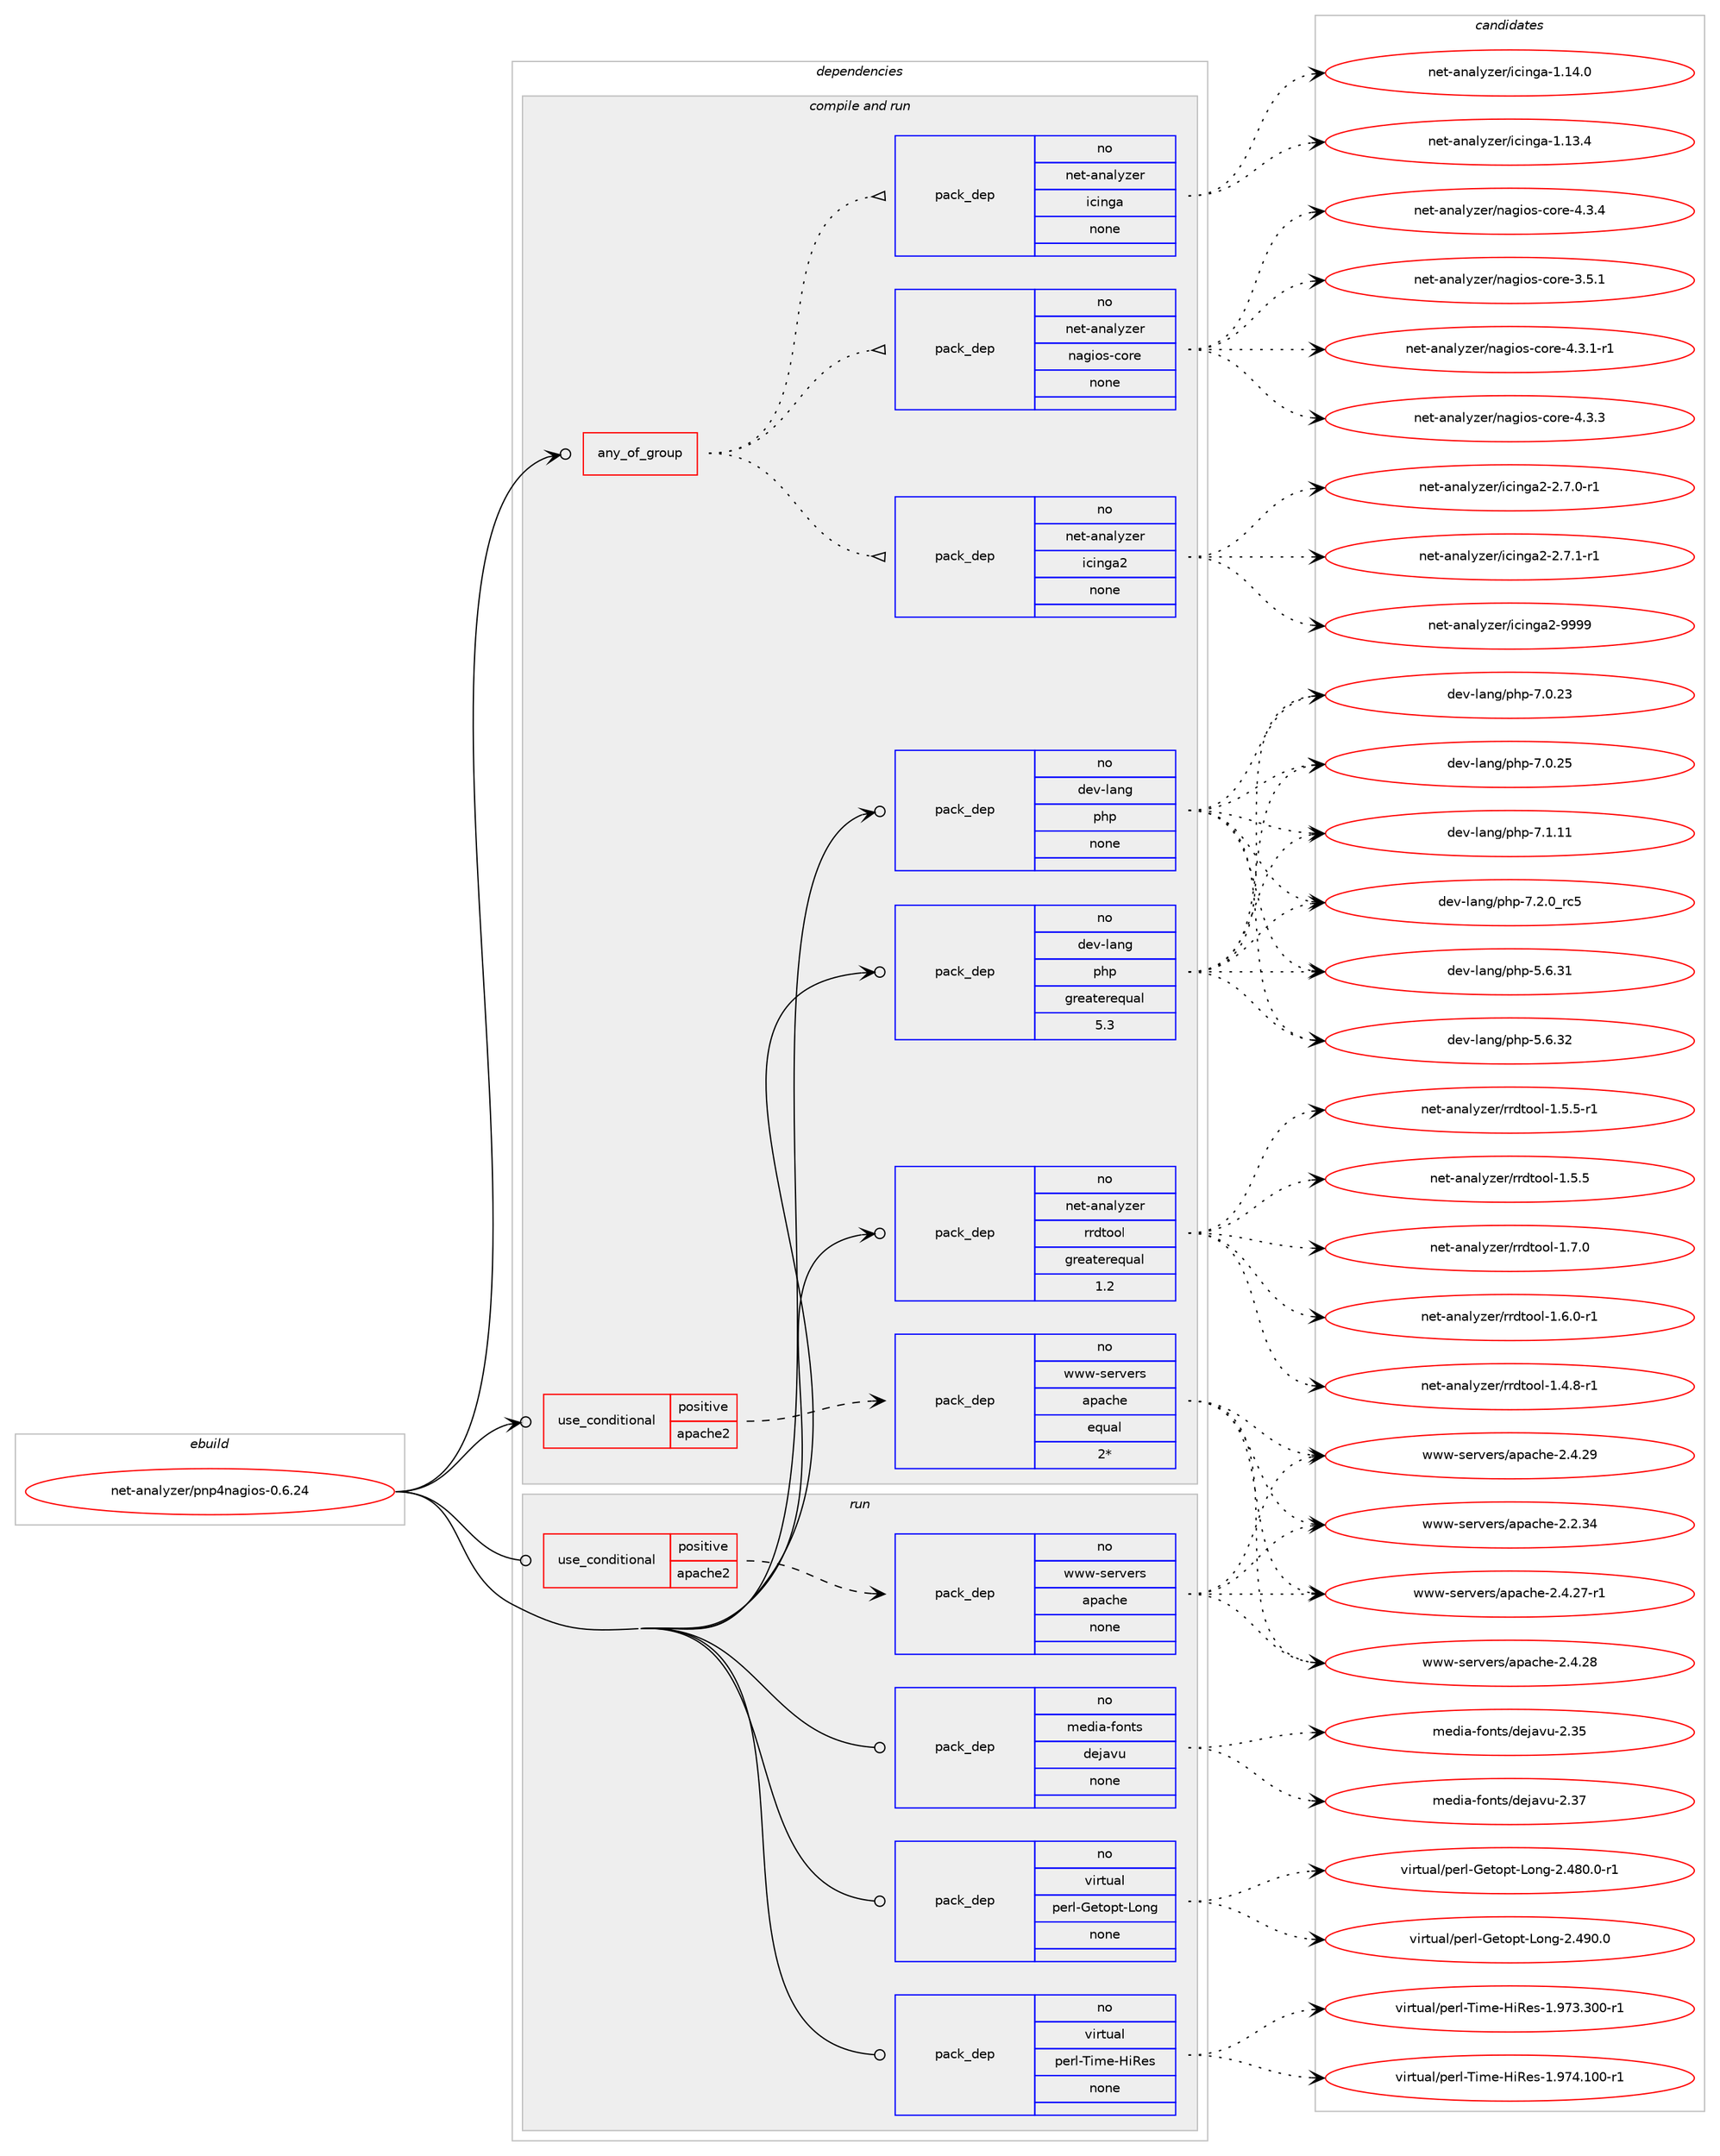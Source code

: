 digraph prolog {

# *************
# Graph options
# *************

newrank=true;
concentrate=true;
compound=true;
graph [rankdir=LR,fontname=Helvetica,fontsize=10,ranksep=1.5];#, ranksep=2.5, nodesep=0.2];
edge  [arrowhead=vee];
node  [fontname=Helvetica,fontsize=10];

# **********
# The ebuild
# **********

subgraph cluster_leftcol {
color=gray;
rank=same;
label=<<i>ebuild</i>>;
id [label="net-analyzer/pnp4nagios-0.6.24", color=red, width=4, href="../net-analyzer/pnp4nagios-0.6.24.svg"];
}

# ****************
# The dependencies
# ****************

subgraph cluster_midcol {
color=gray;
label=<<i>dependencies</i>>;
subgraph cluster_compile {
fillcolor="#eeeeee";
style=filled;
label=<<i>compile</i>>;
}
subgraph cluster_compileandrun {
fillcolor="#eeeeee";
style=filled;
label=<<i>compile and run</i>>;
subgraph any6409 {
dependency402816 [label=<<TABLE BORDER="0" CELLBORDER="1" CELLSPACING="0" CELLPADDING="4"><TR><TD CELLPADDING="10">any_of_group</TD></TR></TABLE>>, shape=none, color=red];subgraph pack296900 {
dependency402817 [label=<<TABLE BORDER="0" CELLBORDER="1" CELLSPACING="0" CELLPADDING="4" WIDTH="220"><TR><TD ROWSPAN="6" CELLPADDING="30">pack_dep</TD></TR><TR><TD WIDTH="110">no</TD></TR><TR><TD>net-analyzer</TD></TR><TR><TD>nagios-core</TD></TR><TR><TD>none</TD></TR><TR><TD></TD></TR></TABLE>>, shape=none, color=blue];
}
dependency402816:e -> dependency402817:w [weight=20,style="dotted",arrowhead="oinv"];
subgraph pack296901 {
dependency402818 [label=<<TABLE BORDER="0" CELLBORDER="1" CELLSPACING="0" CELLPADDING="4" WIDTH="220"><TR><TD ROWSPAN="6" CELLPADDING="30">pack_dep</TD></TR><TR><TD WIDTH="110">no</TD></TR><TR><TD>net-analyzer</TD></TR><TR><TD>icinga</TD></TR><TR><TD>none</TD></TR><TR><TD></TD></TR></TABLE>>, shape=none, color=blue];
}
dependency402816:e -> dependency402818:w [weight=20,style="dotted",arrowhead="oinv"];
subgraph pack296902 {
dependency402819 [label=<<TABLE BORDER="0" CELLBORDER="1" CELLSPACING="0" CELLPADDING="4" WIDTH="220"><TR><TD ROWSPAN="6" CELLPADDING="30">pack_dep</TD></TR><TR><TD WIDTH="110">no</TD></TR><TR><TD>net-analyzer</TD></TR><TR><TD>icinga2</TD></TR><TR><TD>none</TD></TR><TR><TD></TD></TR></TABLE>>, shape=none, color=blue];
}
dependency402816:e -> dependency402819:w [weight=20,style="dotted",arrowhead="oinv"];
}
id:e -> dependency402816:w [weight=20,style="solid",arrowhead="odotvee"];
subgraph cond99321 {
dependency402820 [label=<<TABLE BORDER="0" CELLBORDER="1" CELLSPACING="0" CELLPADDING="4"><TR><TD ROWSPAN="3" CELLPADDING="10">use_conditional</TD></TR><TR><TD>positive</TD></TR><TR><TD>apache2</TD></TR></TABLE>>, shape=none, color=red];
subgraph pack296903 {
dependency402821 [label=<<TABLE BORDER="0" CELLBORDER="1" CELLSPACING="0" CELLPADDING="4" WIDTH="220"><TR><TD ROWSPAN="6" CELLPADDING="30">pack_dep</TD></TR><TR><TD WIDTH="110">no</TD></TR><TR><TD>www-servers</TD></TR><TR><TD>apache</TD></TR><TR><TD>equal</TD></TR><TR><TD>2*</TD></TR></TABLE>>, shape=none, color=blue];
}
dependency402820:e -> dependency402821:w [weight=20,style="dashed",arrowhead="vee"];
}
id:e -> dependency402820:w [weight=20,style="solid",arrowhead="odotvee"];
subgraph pack296904 {
dependency402822 [label=<<TABLE BORDER="0" CELLBORDER="1" CELLSPACING="0" CELLPADDING="4" WIDTH="220"><TR><TD ROWSPAN="6" CELLPADDING="30">pack_dep</TD></TR><TR><TD WIDTH="110">no</TD></TR><TR><TD>dev-lang</TD></TR><TR><TD>php</TD></TR><TR><TD>greaterequal</TD></TR><TR><TD>5.3</TD></TR></TABLE>>, shape=none, color=blue];
}
id:e -> dependency402822:w [weight=20,style="solid",arrowhead="odotvee"];
subgraph pack296905 {
dependency402823 [label=<<TABLE BORDER="0" CELLBORDER="1" CELLSPACING="0" CELLPADDING="4" WIDTH="220"><TR><TD ROWSPAN="6" CELLPADDING="30">pack_dep</TD></TR><TR><TD WIDTH="110">no</TD></TR><TR><TD>dev-lang</TD></TR><TR><TD>php</TD></TR><TR><TD>none</TD></TR><TR><TD></TD></TR></TABLE>>, shape=none, color=blue];
}
id:e -> dependency402823:w [weight=20,style="solid",arrowhead="odotvee"];
subgraph pack296906 {
dependency402824 [label=<<TABLE BORDER="0" CELLBORDER="1" CELLSPACING="0" CELLPADDING="4" WIDTH="220"><TR><TD ROWSPAN="6" CELLPADDING="30">pack_dep</TD></TR><TR><TD WIDTH="110">no</TD></TR><TR><TD>net-analyzer</TD></TR><TR><TD>rrdtool</TD></TR><TR><TD>greaterequal</TD></TR><TR><TD>1.2</TD></TR></TABLE>>, shape=none, color=blue];
}
id:e -> dependency402824:w [weight=20,style="solid",arrowhead="odotvee"];
}
subgraph cluster_run {
fillcolor="#eeeeee";
style=filled;
label=<<i>run</i>>;
subgraph cond99322 {
dependency402825 [label=<<TABLE BORDER="0" CELLBORDER="1" CELLSPACING="0" CELLPADDING="4"><TR><TD ROWSPAN="3" CELLPADDING="10">use_conditional</TD></TR><TR><TD>positive</TD></TR><TR><TD>apache2</TD></TR></TABLE>>, shape=none, color=red];
subgraph pack296907 {
dependency402826 [label=<<TABLE BORDER="0" CELLBORDER="1" CELLSPACING="0" CELLPADDING="4" WIDTH="220"><TR><TD ROWSPAN="6" CELLPADDING="30">pack_dep</TD></TR><TR><TD WIDTH="110">no</TD></TR><TR><TD>www-servers</TD></TR><TR><TD>apache</TD></TR><TR><TD>none</TD></TR><TR><TD></TD></TR></TABLE>>, shape=none, color=blue];
}
dependency402825:e -> dependency402826:w [weight=20,style="dashed",arrowhead="vee"];
}
id:e -> dependency402825:w [weight=20,style="solid",arrowhead="odot"];
subgraph pack296908 {
dependency402827 [label=<<TABLE BORDER="0" CELLBORDER="1" CELLSPACING="0" CELLPADDING="4" WIDTH="220"><TR><TD ROWSPAN="6" CELLPADDING="30">pack_dep</TD></TR><TR><TD WIDTH="110">no</TD></TR><TR><TD>media-fonts</TD></TR><TR><TD>dejavu</TD></TR><TR><TD>none</TD></TR><TR><TD></TD></TR></TABLE>>, shape=none, color=blue];
}
id:e -> dependency402827:w [weight=20,style="solid",arrowhead="odot"];
subgraph pack296909 {
dependency402828 [label=<<TABLE BORDER="0" CELLBORDER="1" CELLSPACING="0" CELLPADDING="4" WIDTH="220"><TR><TD ROWSPAN="6" CELLPADDING="30">pack_dep</TD></TR><TR><TD WIDTH="110">no</TD></TR><TR><TD>virtual</TD></TR><TR><TD>perl-Getopt-Long</TD></TR><TR><TD>none</TD></TR><TR><TD></TD></TR></TABLE>>, shape=none, color=blue];
}
id:e -> dependency402828:w [weight=20,style="solid",arrowhead="odot"];
subgraph pack296910 {
dependency402829 [label=<<TABLE BORDER="0" CELLBORDER="1" CELLSPACING="0" CELLPADDING="4" WIDTH="220"><TR><TD ROWSPAN="6" CELLPADDING="30">pack_dep</TD></TR><TR><TD WIDTH="110">no</TD></TR><TR><TD>virtual</TD></TR><TR><TD>perl-Time-HiRes</TD></TR><TR><TD>none</TD></TR><TR><TD></TD></TR></TABLE>>, shape=none, color=blue];
}
id:e -> dependency402829:w [weight=20,style="solid",arrowhead="odot"];
}
}

# **************
# The candidates
# **************

subgraph cluster_choices {
rank=same;
color=gray;
label=<<i>candidates</i>>;

subgraph choice296900 {
color=black;
nodesep=1;
choice11010111645971109710812112210111447110971031051111154599111114101455146534649 [label="net-analyzer/nagios-core-3.5.1", color=red, width=4,href="../net-analyzer/nagios-core-3.5.1.svg"];
choice110101116459711097108121122101114471109710310511111545991111141014552465146494511449 [label="net-analyzer/nagios-core-4.3.1-r1", color=red, width=4,href="../net-analyzer/nagios-core-4.3.1-r1.svg"];
choice11010111645971109710812112210111447110971031051111154599111114101455246514651 [label="net-analyzer/nagios-core-4.3.3", color=red, width=4,href="../net-analyzer/nagios-core-4.3.3.svg"];
choice11010111645971109710812112210111447110971031051111154599111114101455246514652 [label="net-analyzer/nagios-core-4.3.4", color=red, width=4,href="../net-analyzer/nagios-core-4.3.4.svg"];
dependency402817:e -> choice11010111645971109710812112210111447110971031051111154599111114101455146534649:w [style=dotted,weight="100"];
dependency402817:e -> choice110101116459711097108121122101114471109710310511111545991111141014552465146494511449:w [style=dotted,weight="100"];
dependency402817:e -> choice11010111645971109710812112210111447110971031051111154599111114101455246514651:w [style=dotted,weight="100"];
dependency402817:e -> choice11010111645971109710812112210111447110971031051111154599111114101455246514652:w [style=dotted,weight="100"];
}
subgraph choice296901 {
color=black;
nodesep=1;
choice11010111645971109710812112210111447105991051101039745494649514652 [label="net-analyzer/icinga-1.13.4", color=red, width=4,href="../net-analyzer/icinga-1.13.4.svg"];
choice11010111645971109710812112210111447105991051101039745494649524648 [label="net-analyzer/icinga-1.14.0", color=red, width=4,href="../net-analyzer/icinga-1.14.0.svg"];
dependency402818:e -> choice11010111645971109710812112210111447105991051101039745494649514652:w [style=dotted,weight="100"];
dependency402818:e -> choice11010111645971109710812112210111447105991051101039745494649524648:w [style=dotted,weight="100"];
}
subgraph choice296902 {
color=black;
nodesep=1;
choice110101116459711097108121122101114471059910511010397504550465546484511449 [label="net-analyzer/icinga2-2.7.0-r1", color=red, width=4,href="../net-analyzer/icinga2-2.7.0-r1.svg"];
choice110101116459711097108121122101114471059910511010397504550465546494511449 [label="net-analyzer/icinga2-2.7.1-r1", color=red, width=4,href="../net-analyzer/icinga2-2.7.1-r1.svg"];
choice110101116459711097108121122101114471059910511010397504557575757 [label="net-analyzer/icinga2-9999", color=red, width=4,href="../net-analyzer/icinga2-9999.svg"];
dependency402819:e -> choice110101116459711097108121122101114471059910511010397504550465546484511449:w [style=dotted,weight="100"];
dependency402819:e -> choice110101116459711097108121122101114471059910511010397504550465546494511449:w [style=dotted,weight="100"];
dependency402819:e -> choice110101116459711097108121122101114471059910511010397504557575757:w [style=dotted,weight="100"];
}
subgraph choice296903 {
color=black;
nodesep=1;
choice119119119451151011141181011141154797112979910410145504650465152 [label="www-servers/apache-2.2.34", color=red, width=4,href="../www-servers/apache-2.2.34.svg"];
choice1191191194511510111411810111411547971129799104101455046524650554511449 [label="www-servers/apache-2.4.27-r1", color=red, width=4,href="../www-servers/apache-2.4.27-r1.svg"];
choice119119119451151011141181011141154797112979910410145504652465056 [label="www-servers/apache-2.4.28", color=red, width=4,href="../www-servers/apache-2.4.28.svg"];
choice119119119451151011141181011141154797112979910410145504652465057 [label="www-servers/apache-2.4.29", color=red, width=4,href="../www-servers/apache-2.4.29.svg"];
dependency402821:e -> choice119119119451151011141181011141154797112979910410145504650465152:w [style=dotted,weight="100"];
dependency402821:e -> choice1191191194511510111411810111411547971129799104101455046524650554511449:w [style=dotted,weight="100"];
dependency402821:e -> choice119119119451151011141181011141154797112979910410145504652465056:w [style=dotted,weight="100"];
dependency402821:e -> choice119119119451151011141181011141154797112979910410145504652465057:w [style=dotted,weight="100"];
}
subgraph choice296904 {
color=black;
nodesep=1;
choice10010111845108971101034711210411245534654465149 [label="dev-lang/php-5.6.31", color=red, width=4,href="../dev-lang/php-5.6.31.svg"];
choice10010111845108971101034711210411245534654465150 [label="dev-lang/php-5.6.32", color=red, width=4,href="../dev-lang/php-5.6.32.svg"];
choice10010111845108971101034711210411245554648465051 [label="dev-lang/php-7.0.23", color=red, width=4,href="../dev-lang/php-7.0.23.svg"];
choice10010111845108971101034711210411245554648465053 [label="dev-lang/php-7.0.25", color=red, width=4,href="../dev-lang/php-7.0.25.svg"];
choice10010111845108971101034711210411245554649464949 [label="dev-lang/php-7.1.11", color=red, width=4,href="../dev-lang/php-7.1.11.svg"];
choice100101118451089711010347112104112455546504648951149953 [label="dev-lang/php-7.2.0_rc5", color=red, width=4,href="../dev-lang/php-7.2.0_rc5.svg"];
dependency402822:e -> choice10010111845108971101034711210411245534654465149:w [style=dotted,weight="100"];
dependency402822:e -> choice10010111845108971101034711210411245534654465150:w [style=dotted,weight="100"];
dependency402822:e -> choice10010111845108971101034711210411245554648465051:w [style=dotted,weight="100"];
dependency402822:e -> choice10010111845108971101034711210411245554648465053:w [style=dotted,weight="100"];
dependency402822:e -> choice10010111845108971101034711210411245554649464949:w [style=dotted,weight="100"];
dependency402822:e -> choice100101118451089711010347112104112455546504648951149953:w [style=dotted,weight="100"];
}
subgraph choice296905 {
color=black;
nodesep=1;
choice10010111845108971101034711210411245534654465149 [label="dev-lang/php-5.6.31", color=red, width=4,href="../dev-lang/php-5.6.31.svg"];
choice10010111845108971101034711210411245534654465150 [label="dev-lang/php-5.6.32", color=red, width=4,href="../dev-lang/php-5.6.32.svg"];
choice10010111845108971101034711210411245554648465051 [label="dev-lang/php-7.0.23", color=red, width=4,href="../dev-lang/php-7.0.23.svg"];
choice10010111845108971101034711210411245554648465053 [label="dev-lang/php-7.0.25", color=red, width=4,href="../dev-lang/php-7.0.25.svg"];
choice10010111845108971101034711210411245554649464949 [label="dev-lang/php-7.1.11", color=red, width=4,href="../dev-lang/php-7.1.11.svg"];
choice100101118451089711010347112104112455546504648951149953 [label="dev-lang/php-7.2.0_rc5", color=red, width=4,href="../dev-lang/php-7.2.0_rc5.svg"];
dependency402823:e -> choice10010111845108971101034711210411245534654465149:w [style=dotted,weight="100"];
dependency402823:e -> choice10010111845108971101034711210411245534654465150:w [style=dotted,weight="100"];
dependency402823:e -> choice10010111845108971101034711210411245554648465051:w [style=dotted,weight="100"];
dependency402823:e -> choice10010111845108971101034711210411245554648465053:w [style=dotted,weight="100"];
dependency402823:e -> choice10010111845108971101034711210411245554649464949:w [style=dotted,weight="100"];
dependency402823:e -> choice100101118451089711010347112104112455546504648951149953:w [style=dotted,weight="100"];
}
subgraph choice296906 {
color=black;
nodesep=1;
choice110101116459711097108121122101114471141141001161111111084549465246564511449 [label="net-analyzer/rrdtool-1.4.8-r1", color=red, width=4,href="../net-analyzer/rrdtool-1.4.8-r1.svg"];
choice11010111645971109710812112210111447114114100116111111108454946534653 [label="net-analyzer/rrdtool-1.5.5", color=red, width=4,href="../net-analyzer/rrdtool-1.5.5.svg"];
choice110101116459711097108121122101114471141141001161111111084549465346534511449 [label="net-analyzer/rrdtool-1.5.5-r1", color=red, width=4,href="../net-analyzer/rrdtool-1.5.5-r1.svg"];
choice110101116459711097108121122101114471141141001161111111084549465446484511449 [label="net-analyzer/rrdtool-1.6.0-r1", color=red, width=4,href="../net-analyzer/rrdtool-1.6.0-r1.svg"];
choice11010111645971109710812112210111447114114100116111111108454946554648 [label="net-analyzer/rrdtool-1.7.0", color=red, width=4,href="../net-analyzer/rrdtool-1.7.0.svg"];
dependency402824:e -> choice110101116459711097108121122101114471141141001161111111084549465246564511449:w [style=dotted,weight="100"];
dependency402824:e -> choice11010111645971109710812112210111447114114100116111111108454946534653:w [style=dotted,weight="100"];
dependency402824:e -> choice110101116459711097108121122101114471141141001161111111084549465346534511449:w [style=dotted,weight="100"];
dependency402824:e -> choice110101116459711097108121122101114471141141001161111111084549465446484511449:w [style=dotted,weight="100"];
dependency402824:e -> choice11010111645971109710812112210111447114114100116111111108454946554648:w [style=dotted,weight="100"];
}
subgraph choice296907 {
color=black;
nodesep=1;
choice119119119451151011141181011141154797112979910410145504650465152 [label="www-servers/apache-2.2.34", color=red, width=4,href="../www-servers/apache-2.2.34.svg"];
choice1191191194511510111411810111411547971129799104101455046524650554511449 [label="www-servers/apache-2.4.27-r1", color=red, width=4,href="../www-servers/apache-2.4.27-r1.svg"];
choice119119119451151011141181011141154797112979910410145504652465056 [label="www-servers/apache-2.4.28", color=red, width=4,href="../www-servers/apache-2.4.28.svg"];
choice119119119451151011141181011141154797112979910410145504652465057 [label="www-servers/apache-2.4.29", color=red, width=4,href="../www-servers/apache-2.4.29.svg"];
dependency402826:e -> choice119119119451151011141181011141154797112979910410145504650465152:w [style=dotted,weight="100"];
dependency402826:e -> choice1191191194511510111411810111411547971129799104101455046524650554511449:w [style=dotted,weight="100"];
dependency402826:e -> choice119119119451151011141181011141154797112979910410145504652465056:w [style=dotted,weight="100"];
dependency402826:e -> choice119119119451151011141181011141154797112979910410145504652465057:w [style=dotted,weight="100"];
}
subgraph choice296908 {
color=black;
nodesep=1;
choice109101100105974510211111011611547100101106971181174550465153 [label="media-fonts/dejavu-2.35", color=red, width=4,href="../media-fonts/dejavu-2.35.svg"];
choice109101100105974510211111011611547100101106971181174550465155 [label="media-fonts/dejavu-2.37", color=red, width=4,href="../media-fonts/dejavu-2.37.svg"];
dependency402827:e -> choice109101100105974510211111011611547100101106971181174550465153:w [style=dotted,weight="100"];
dependency402827:e -> choice109101100105974510211111011611547100101106971181174550465155:w [style=dotted,weight="100"];
}
subgraph choice296909 {
color=black;
nodesep=1;
choice11810511411611797108471121011141084571101116111112116457611111010345504652564846484511449 [label="virtual/perl-Getopt-Long-2.480.0-r1", color=red, width=4,href="../virtual/perl-Getopt-Long-2.480.0-r1.svg"];
choice1181051141161179710847112101114108457110111611111211645761111101034550465257484648 [label="virtual/perl-Getopt-Long-2.490.0", color=red, width=4,href="../virtual/perl-Getopt-Long-2.490.0.svg"];
dependency402828:e -> choice11810511411611797108471121011141084571101116111112116457611111010345504652564846484511449:w [style=dotted,weight="100"];
dependency402828:e -> choice1181051141161179710847112101114108457110111611111211645761111101034550465257484648:w [style=dotted,weight="100"];
}
subgraph choice296910 {
color=black;
nodesep=1;
choice11810511411611797108471121011141084584105109101457210582101115454946575551465148484511449 [label="virtual/perl-Time-HiRes-1.973.300-r1", color=red, width=4,href="../virtual/perl-Time-HiRes-1.973.300-r1.svg"];
choice11810511411611797108471121011141084584105109101457210582101115454946575552464948484511449 [label="virtual/perl-Time-HiRes-1.974.100-r1", color=red, width=4,href="../virtual/perl-Time-HiRes-1.974.100-r1.svg"];
dependency402829:e -> choice11810511411611797108471121011141084584105109101457210582101115454946575551465148484511449:w [style=dotted,weight="100"];
dependency402829:e -> choice11810511411611797108471121011141084584105109101457210582101115454946575552464948484511449:w [style=dotted,weight="100"];
}
}

}
